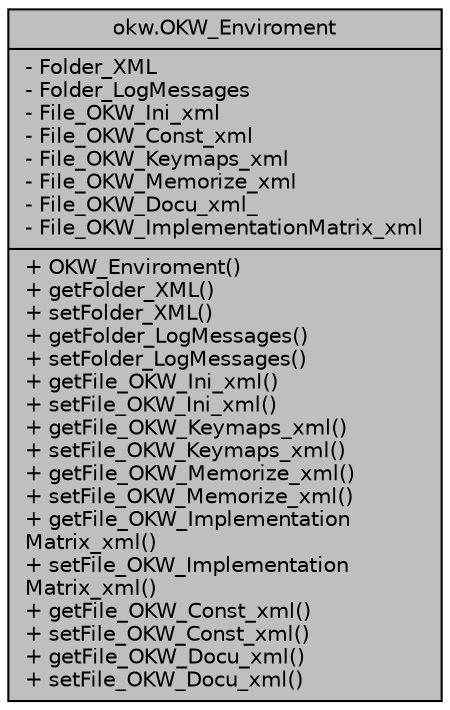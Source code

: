 digraph "okw.OKW_Enviroment"
{
 // INTERACTIVE_SVG=YES
  edge [fontname="Helvetica",fontsize="10",labelfontname="Helvetica",labelfontsize="10"];
  node [fontname="Helvetica",fontsize="10",shape=record];
  Node1 [label="{okw.OKW_Enviroment\n|- Folder_XML\l- Folder_LogMessages\l- File_OKW_Ini_xml\l- File_OKW_Const_xml\l- File_OKW_Keymaps_xml\l- File_OKW_Memorize_xml\l- File_OKW_Docu_xml_\l- File_OKW_ImplementationMatrix_xml\l|+ OKW_Enviroment()\l+ getFolder_XML()\l+ setFolder_XML()\l+ getFolder_LogMessages()\l+ setFolder_LogMessages()\l+ getFile_OKW_Ini_xml()\l+ setFile_OKW_Ini_xml()\l+ getFile_OKW_Keymaps_xml()\l+ setFile_OKW_Keymaps_xml()\l+ getFile_OKW_Memorize_xml()\l+ setFile_OKW_Memorize_xml()\l+ getFile_OKW_Implementation\lMatrix_xml()\l+ setFile_OKW_Implementation\lMatrix_xml()\l+ getFile_OKW_Const_xml()\l+ setFile_OKW_Const_xml()\l+ getFile_OKW_Docu_xml()\l+ setFile_OKW_Docu_xml()\l}",height=0.2,width=0.4,color="black", fillcolor="grey75", style="filled", fontcolor="black"];
}
